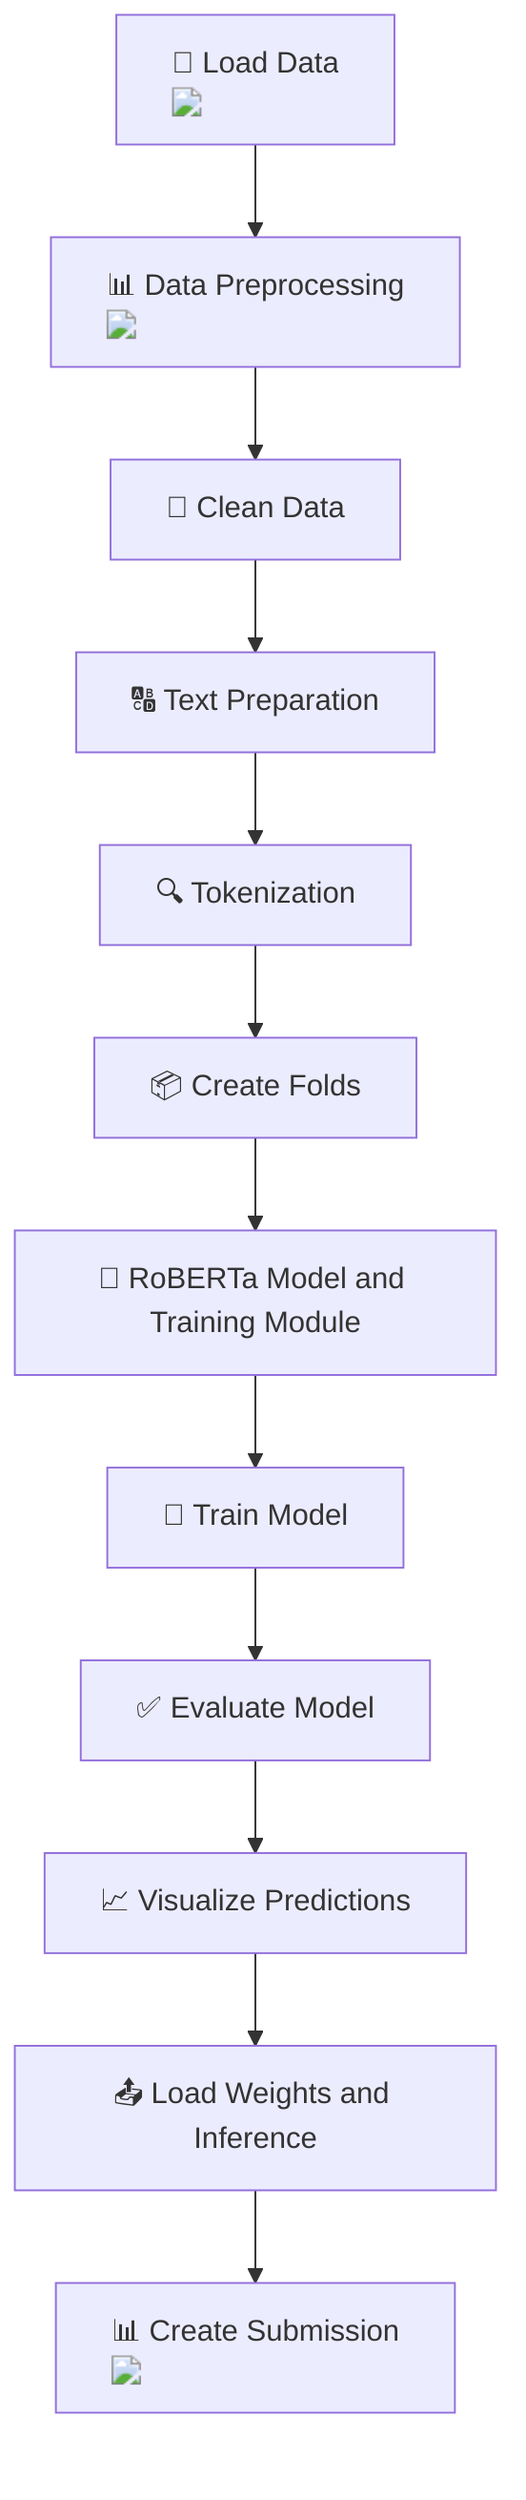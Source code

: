 flowchart TD
    A["📂 Load Data <img src='file.svg'/>"] --> B["📊 Data Preprocessing <img src='table.svg'/>"]
    B --> C["🧹 Clean Data"]
    C --> D["🔠 Text Preparation"]
    D --> E["🔍 Tokenization"]
    E --> F["📦 Create Folds"]
    F --> G["🧪 RoBERTa Model and Training Module"]
    G --> H["🧠 Train Model"]
    H --> I["✅ Evaluate Model"]
    I --> J["📈 Visualize Predictions"]
    J --> K["📤 Load Weights and Inference"]
    K --> L["📊 Create Submission <img src='file.svg'/>"]